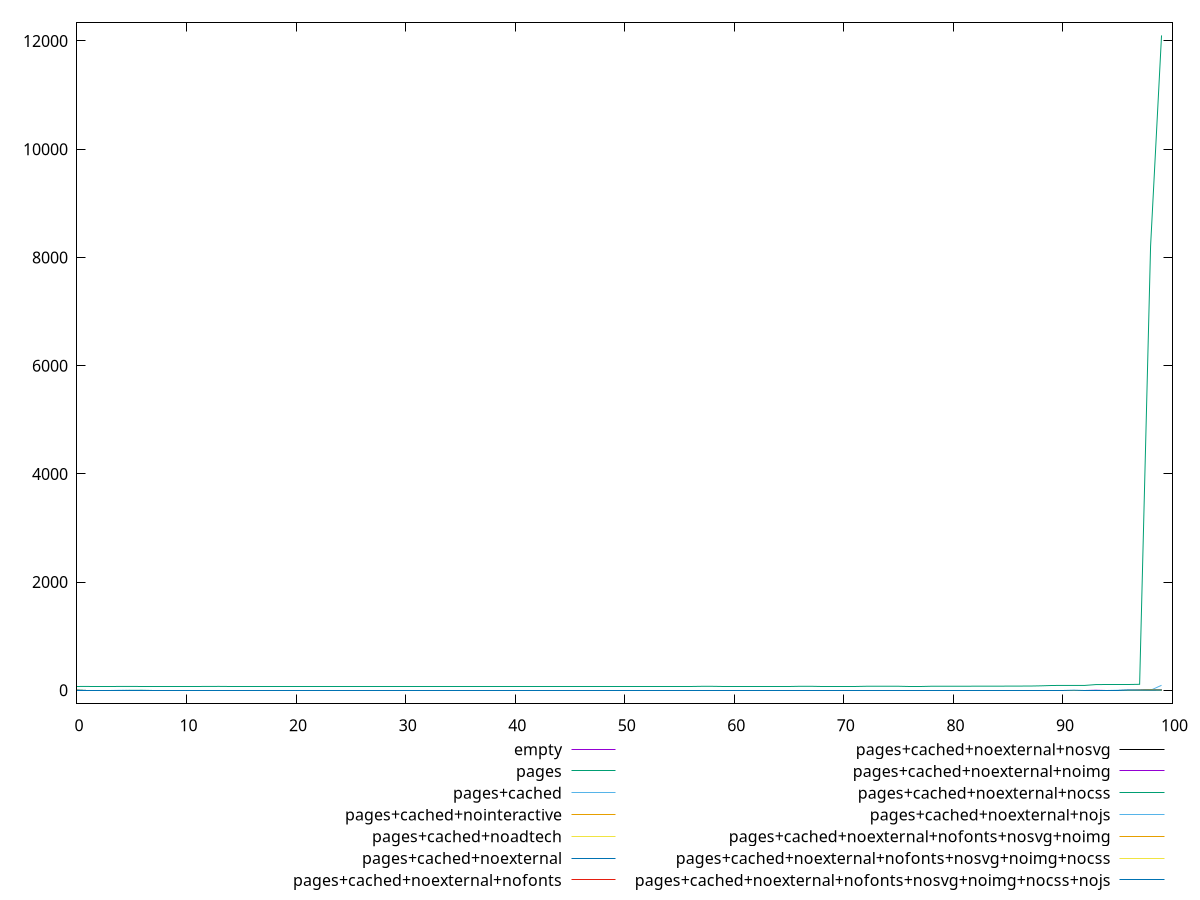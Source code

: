 reset
set terminal svg size 640, 620 enhanced background rgb 'white'
set output "reprap/server-response-time/comparison/sorted/all_raw.svg"

$empty <<EOF
0 1.0739999999999998
1 1.1360000000000001
2 1.141
3 1.145
4 1.146
5 1.158
6 1.1589999999999998
7 1.1600000000000001
8 1.174
9 1.1800000000000002
10 1.181
11 1.183
12 1.185
13 1.193
14 1.193
15 1.194
16 1.198
17 1.198
18 1.199
19 1.2029999999999998
20 1.204
21 1.208
22 1.214
23 1.2149999999999999
24 1.217
25 1.217
26 1.217
27 1.221
28 1.222
29 1.2229999999999999
30 1.223
31 1.226
32 1.227
33 1.227
34 1.2279999999999998
35 1.2280000000000002
36 1.2309999999999999
37 1.236
38 1.2360000000000002
39 1.237
40 1.238
41 1.238
42 1.239
43 1.24
44 1.241
45 1.244
46 1.245
47 1.245
48 1.25
49 1.25
50 1.252
51 1.257
52 1.2570000000000001
53 1.259
54 1.259
55 1.26
56 1.262
57 1.2630000000000001
58 1.264
59 1.266
60 1.266
61 1.268
62 1.268
63 1.27
64 1.271
65 1.273
66 1.2770000000000001
67 1.2799999999999998
68 1.286
69 1.289
70 1.2959999999999998
71 1.297
72 1.304
73 1.31
74 1.318
75 1.3250000000000002
76 1.33
77 1.332
78 1.333
79 1.333
80 1.335
81 1.337
82 1.338
83 1.3439999999999999
84 1.3619999999999999
85 1.3639999999999999
86 1.373
87 1.398
88 1.401
89 1.424
90 1.429
91 1.448
92 1.4540000000000002
93 1.458
94 1.5630000000000002
95 1.5790000000000002
96 1.584
97 1.588
98 1.684
99 8.376999999999995
EOF

$pages <<EOF
0 71.747
1 71.9
2 72.16300000000001
3 72.18599999999999
4 72.23599999999999
5 72.67099999999999
6 72.67800000000001
7 72.68499999999999
8 72.691
9 72.801
10 72.842
11 72.845
12 72.873
13 72.964
14 73.056
15 73.081
16 73.20500000000001
17 73.224
18 73.231
19 73.27199999999999
20 73.36200000000001
21 73.396
22 73.4
23 73.441
24 73.44300000000001
25 73.482
26 73.55999999999999
27 73.58800000000001
28 73.62700000000001
29 73.64999999999999
30 73.66499999999999
31 73.68900000000001
32 73.691
33 73.741
34 73.75399999999999
35 73.765
36 73.772
37 73.781
38 73.79
39 73.87299999999999
40 73.88000000000001
41 73.923
42 73.926
43 73.953
44 73.991
45 74.02
46 74.078
47 74.082
48 74.087
49 74.166
50 74.212
51 74.243
52 74.264
53 74.264
54 74.28399999999999
55 74.32300000000001
56 74.333
57 74.423
58 74.47300000000001
59 74.596
60 74.607
61 74.742
62 74.77300000000001
63 74.77799999999999
64 74.817
65 74.84400000000001
66 75.131
67 75.25
68 75.27499999999999
69 75.326
70 75.364
71 75.42
72 75.521
73 75.581
74 75.676
75 75.751
76 75.816
77 75.846
78 75.97
79 76.143
80 76.271
81 76.40400000000001
82 76.881
83 76.96900000000001
84 77.02199999999999
85 78.369
86 78.996
87 79.48100000000001
88 83.49799999999999
89 89.887
90 90.84100000000001
91 91.112
92 91.21199999999999
93 106.498
94 108.16499999999999
95 108.54700000000001
96 108.59
97 111.77499999999999
98 8211.626999999999
99 12103.054
EOF

$pagesCached <<EOF
0 1.296
1 1.307
2 1.318
3 1.338
4 1.347
5 1.355
6 1.358
7 1.359
8 1.366
9 1.3679999999999999
10 1.371
11 1.375
12 1.379
13 1.381
14 1.401
15 1.411
16 1.412
17 1.412
18 1.424
19 1.428
20 1.4309999999999998
21 1.434
22 1.4340000000000002
23 1.44
24 1.4409999999999998
25 1.441
26 1.442
27 1.4420000000000002
28 1.443
29 1.45
30 1.4500000000000002
31 1.456
32 1.462
33 1.463
34 1.463
35 1.4660000000000002
36 1.467
37 1.476
38 1.4809999999999999
39 1.482
40 1.4900000000000002
41 1.4929999999999999
42 1.5030000000000001
43 1.5050000000000001
44 1.5050000000000001
45 1.5059999999999998
46 1.507
47 1.51
48 1.513
49 1.5190000000000001
50 1.52
51 1.522
52 1.527
53 1.528
54 1.53
55 1.531
56 1.5350000000000001
57 1.538
58 1.539
59 1.5390000000000001
60 1.5579999999999998
61 1.571
62 1.572
63 1.5750000000000002
64 1.588
65 1.5950000000000002
66 1.602
67 1.611
68 1.621
69 1.627
70 1.6360000000000001
71 1.6380000000000001
72 1.649
73 1.653
74 1.653
75 1.654
76 1.6710000000000003
77 1.6789999999999998
78 1.687
79 1.7089999999999999
80 1.73
81 1.7550000000000001
82 1.7570000000000001
83 1.7619999999999998
84 1.779
85 1.7890000000000001
86 1.7939999999999998
87 1.795
88 1.8090000000000002
89 1.835
90 1.8579999999999997
91 1.8610000000000002
92 1.9000000000000004
93 1.9460000000000002
94 1.959
95 2.009
96 2.356
97 2.407
98 2.5340000000000003
99 93.489
EOF

$pagesCachedNointeractive <<EOF
0 1.218
1 1.258
2 1.282
3 1.282
4 1.293
5 1.309
6 1.311
7 1.3250000000000002
8 1.326
9 1.327
10 1.3279999999999998
11 1.33
12 1.33
13 1.332
14 1.333
15 1.334
16 1.3439999999999999
17 1.345
18 1.3519999999999999
19 1.3570000000000002
20 1.359
21 1.3719999999999999
22 1.3850000000000002
23 1.387
24 1.388
25 1.393
26 1.3980000000000001
27 1.3980000000000001
28 1.407
29 1.407
30 1.4100000000000001
31 1.411
32 1.416
33 1.418
34 1.421
35 1.424
36 1.432
37 1.434
38 1.441
39 1.4420000000000002
40 1.444
41 1.449
42 1.452
43 1.455
44 1.456
45 1.459
46 1.461
47 1.464
48 1.4649999999999999
49 1.473
50 1.476
51 1.48
52 1.4820000000000002
53 1.486
54 1.4909999999999999
55 1.5110000000000001
56 1.5130000000000001
57 1.5180000000000002
58 1.52
59 1.521
60 1.521
61 1.528
62 1.548
63 1.549
64 1.5510000000000002
65 1.553
66 1.569
67 1.573
68 1.578
69 1.58
70 1.596
71 1.6
72 1.62
73 1.6310000000000002
74 1.6510000000000002
75 1.653
76 1.655
77 1.6600000000000001
78 1.679
79 1.685
80 1.688
81 1.718
82 1.7219999999999998
83 1.7240000000000002
84 1.73
85 1.732
86 1.7440000000000002
87 1.7530000000000001
88 1.7610000000000001
89 1.772
90 1.773
91 1.774
92 1.826
93 1.848
94 1.857
95 1.912
96 1.936
97 2.111
98 2.234
99 2.363
EOF

$pagesCachedNoadtech <<EOF
0 1.288
1 1.3019999999999998
2 1.3059999999999998
3 1.318
4 1.321
5 1.3259999999999998
6 1.3279999999999998
7 1.3359999999999999
8 1.344
9 1.3459999999999999
10 1.347
11 1.3479999999999999
12 1.349
13 1.353
14 1.3559999999999999
15 1.3719999999999999
16 1.3780000000000001
17 1.3809999999999998
18 1.381
19 1.3820000000000001
20 1.388
21 1.389
22 1.389
23 1.393
24 1.403
25 1.408
26 1.4080000000000001
27 1.409
28 1.413
29 1.423
30 1.423
31 1.424
32 1.427
33 1.431
34 1.439
35 1.45
36 1.451
37 1.464
38 1.467
39 1.476
40 1.488
41 1.489
42 1.4989999999999999
43 1.5170000000000001
44 1.535
45 1.541
46 1.5719999999999998
47 1.5839999999999999
48 1.596
49 1.6059999999999999
50 1.6070000000000002
51 1.619
52 1.6320000000000001
53 1.645
54 1.649
55 1.6540000000000001
56 1.663
57 1.6660000000000001
58 1.676
59 1.6829999999999998
60 1.686
61 1.6899999999999997
62 1.6940000000000002
63 1.7079999999999997
64 1.71
65 1.711
66 1.7189999999999999
67 1.719
68 1.7219999999999998
69 1.7280000000000002
70 1.7339999999999998
71 1.74
72 1.757
73 1.7659999999999998
74 1.766
75 1.774
76 1.7770000000000001
77 1.779
78 1.782
79 1.8030000000000002
80 1.815
81 1.8400000000000003
82 1.866
83 1.8869999999999998
84 1.9070000000000003
85 1.9130000000000003
86 1.9169999999999998
87 1.9259999999999997
88 1.949
89 1.9580000000000002
90 1.9700000000000002
91 2.0050000000000003
92 2.065
93 2.101
94 2.119
95 2.144
96 2.162
97 2.204
98 2.209
99 2.319
EOF

$pagesCachedNoexternal <<EOF
0 1.274
1 1.31
2 1.3339999999999999
3 1.334
4 1.337
5 1.363
6 1.367
7 1.374
8 1.3800000000000001
9 1.3860000000000001
10 1.3860000000000001
11 1.3940000000000001
12 1.3940000000000001
13 1.397
14 1.408
15 1.4180000000000001
16 1.4269999999999998
17 1.44
18 1.442
19 1.449
20 1.455
21 1.458
22 1.46
23 1.462
24 1.465
25 1.526
26 1.557
27 1.565
28 1.591
29 1.592
30 1.602
31 1.614
32 1.617
33 1.624
34 1.6260000000000001
35 1.6280000000000001
36 1.634
37 1.6480000000000001
38 1.6660000000000001
39 1.6680000000000001
40 1.685
41 1.693
42 1.6949999999999998
43 1.695
44 1.6969999999999998
45 1.713
46 1.714
47 1.73
48 1.7459999999999998
49 1.7530000000000001
50 1.7550000000000003
51 1.7670000000000001
52 1.7779999999999998
53 1.781
54 1.7880000000000003
55 1.7950000000000002
56 1.81
57 1.818
58 1.8180000000000003
59 1.826
60 1.827
61 1.8440000000000003
62 1.847
63 1.8470000000000002
64 1.85
65 1.9160000000000001
66 1.936
67 1.9509999999999998
68 1.9529999999999998
69 1.9660000000000002
70 1.9759999999999998
71 1.9799999999999998
72 1.9810000000000003
73 1.994
74 1.9960000000000002
75 2.036
76 2.045
77 2.069
78 2.086
79 2.0949999999999998
80 2.101
81 2.102
82 2.106
83 2.1079999999999997
84 2.1149999999999998
85 2.148
86 2.151
87 2.1690000000000005
88 2.1719999999999997
89 2.178
90 2.202
91 2.207
92 2.2449999999999997
93 2.291
94 2.301
95 2.369
96 2.378
97 2.411
98 2.657
99 2.838
EOF

$pagesCachedNoexternalNofonts <<EOF
0 1.266
1 1.272
2 1.278
3 1.297
4 1.2970000000000002
5 1.303
6 1.3119999999999998
7 1.3119999999999998
8 1.327
9 1.337
10 1.3399999999999999
11 1.342
12 1.343
13 1.3439999999999999
14 1.352
15 1.355
16 1.359
17 1.36
18 1.366
19 1.373
20 1.377
21 1.377
22 1.378
23 1.378
24 1.3780000000000001
25 1.39
26 1.393
27 1.3940000000000001
28 1.4
29 1.409
30 1.423
31 1.424
32 1.4580000000000002
33 1.465
34 1.467
35 1.4689999999999999
36 1.482
37 1.484
38 1.495
39 1.498
40 1.5100000000000002
41 1.575
42 1.5899999999999999
43 1.596
44 1.603
45 1.6169999999999998
46 1.6369999999999998
47 1.6440000000000001
48 1.648
49 1.653
50 1.655
51 1.6580000000000001
52 1.666
53 1.6939999999999997
54 1.6999999999999997
55 1.71
56 1.7100000000000002
57 1.713
58 1.717
59 1.717
60 1.718
61 1.7189999999999999
62 1.733
63 1.7379999999999998
64 1.7479999999999998
65 1.757
66 1.7570000000000001
67 1.7740000000000002
68 1.7759999999999998
69 1.776
70 1.8059999999999998
71 1.8089999999999997
72 1.818
73 1.82
74 1.838
75 1.856
76 1.8659999999999999
77 1.866
78 1.8719999999999999
79 1.896
80 1.8980000000000001
81 1.9000000000000001
82 1.9050000000000002
83 1.914
84 1.9149999999999998
85 1.9149999999999998
86 1.978
87 1.984
88 1.988
89 2
90 2.0010000000000003
91 2.0909999999999997
92 2.122
93 2.167
94 2.17
95 2.198
96 2.1999999999999997
97 2.205
98 2.3729999999999998
99 2.622
EOF

$pagesCachedNoexternalNosvg <<EOF
0 1.327
1 1.347
2 1.356
3 1.361
4 1.3699999999999999
5 1.3719999999999999
6 1.373
7 1.374
8 1.377
9 1.3840000000000001
10 1.4129999999999998
11 1.426
12 1.4469999999999998
13 1.4819999999999998
14 1.508
15 1.556
16 1.556
17 1.564
18 1.58
19 1.601
20 1.605
21 1.609
22 1.613
23 1.616
24 1.6199999999999999
25 1.622
26 1.625
27 1.6260000000000001
28 1.628
29 1.6280000000000001
30 1.636
31 1.654
32 1.662
33 1.675
34 1.68
35 1.6879999999999997
36 1.6969999999999998
37 1.7079999999999997
38 1.7099999999999997
39 1.716
40 1.723
41 1.7249999999999999
42 1.7260000000000002
43 1.7309999999999999
44 1.7309999999999999
45 1.7329999999999999
46 1.7339999999999998
47 1.7449999999999999
48 1.7530000000000001
49 1.754
50 1.7810000000000001
51 1.7819999999999998
52 1.783
53 1.802
54 1.807
55 1.8070000000000002
56 1.809
57 1.819
58 1.82
59 1.827
60 1.835
61 1.8399999999999999
62 1.8850000000000002
63 1.8860000000000001
64 1.892
65 1.8940000000000001
66 1.904
67 1.911
68 1.917
69 1.9219999999999997
70 1.9280000000000002
71 1.941
72 1.943
73 1.9469999999999998
74 1.955
75 1.985
76 1.985
77 1.985
78 1.9889999999999999
79 2.001
80 2.042
81 2.0429999999999997
82 2.0429999999999997
83 2.047
84 2.068
85 2.069
86 2.0709999999999997
87 2.075
88 2.085
89 2.108
90 2.1199999999999997
91 2.134
92 2.162
93 2.22
94 2.25
95 2.255
96 2.354
97 2.385
98 2.465
99 2.575
EOF

$pagesCachedNoexternalNoimg <<EOF
0 1.319
1 1.319
2 1.3299999999999998
3 1.331
4 1.332
5 1.339
6 1.3399999999999999
7 1.359
8 1.4020000000000001
9 1.4060000000000001
10 1.412
11 1.414
12 1.416
13 1.417
14 1.42
15 1.428
16 1.4529999999999998
17 1.4789999999999999
18 1.502
19 1.516
20 1.5379999999999998
21 1.5459999999999998
22 1.583
23 1.59
24 1.5990000000000002
25 1.601
26 1.613
27 1.623
28 1.625
29 1.6340000000000001
30 1.651
31 1.6789999999999998
32 1.6820000000000002
33 1.6849999999999998
34 1.6849999999999998
35 1.7020000000000002
36 1.703
37 1.71
38 1.718
39 1.721
40 1.723
41 1.723
42 1.727
43 1.7369999999999999
44 1.738
45 1.7389999999999999
46 1.7469999999999999
47 1.749
48 1.7510000000000001
49 1.752
50 1.752
51 1.753
52 1.758
53 1.78
54 1.7889999999999997
55 1.793
56 1.7939999999999998
57 1.795
58 1.7959999999999998
59 1.7979999999999998
60 1.7979999999999998
61 1.8019999999999998
62 1.804
63 1.8079999999999998
64 1.808
65 1.8179999999999998
66 1.8179999999999998
67 1.827
68 1.8399999999999999
69 1.84
70 1.845
71 1.867
72 1.902
73 1.927
74 1.936
75 1.946
76 1.961
77 1.961
78 1.9709999999999999
79 1.9770000000000003
80 1.978
81 1.9819999999999998
82 2.0010000000000003
83 2.036
84 2.048
85 2.058
86 2.083
87 2.0980000000000003
88 2.125
89 2.1279999999999997
90 2.141
91 2.182
92 2.2399999999999998
93 2.3120000000000003
94 2.3680000000000003
95 2.421
96 2.4739999999999998
97 2.524
98 2.531
99 2.7710000000000004
EOF

$pagesCachedNoexternalNocss <<EOF
0 1.338
1 1.36
2 1.375
3 1.378
4 1.417
5 1.502
6 1.6159999999999999
7 1.62
8 1.624
9 1.629
10 1.63
11 1.6319999999999997
12 1.634
13 1.6380000000000001
14 1.6390000000000002
15 1.6420000000000001
16 1.645
17 1.649
18 1.656
19 1.659
20 1.659
21 1.6640000000000001
22 1.665
23 1.6680000000000001
24 1.67
25 1.672
26 1.6729999999999998
27 1.6769999999999998
28 1.693
29 1.6989999999999998
30 1.699
31 1.7009999999999998
32 1.7029999999999998
33 1.703
34 1.7040000000000002
35 1.7079999999999997
36 1.713
37 1.7149999999999999
38 1.72
39 1.7240000000000002
40 1.7249999999999999
41 1.726
42 1.727
43 1.7309999999999999
44 1.734
45 1.7369999999999999
46 1.745
47 1.7479999999999998
48 1.7480000000000002
49 1.7500000000000002
50 1.751
51 1.752
52 1.7550000000000001
53 1.7599999999999998
54 1.7610000000000001
55 1.7650000000000001
56 1.775
57 1.7779999999999998
58 1.779
59 1.792
60 1.7929999999999997
61 1.794
62 1.799
63 1.808
64 1.811
65 1.8270000000000002
66 1.829
67 1.8399999999999999
68 1.843
69 1.8439999999999999
70 1.8510000000000002
71 1.862
72 1.863
73 1.8659999999999999
74 1.8800000000000001
75 1.8840000000000001
76 1.885
77 1.895
78 1.9060000000000001
79 1.925
80 1.932
81 1.934
82 1.9450000000000003
83 1.951
84 1.961
85 1.978
86 2.008
87 2.022
88 2.045
89 2.065
90 2.074
91 2.092
92 2.0949999999999998
93 2.108
94 2.1260000000000003
95 2.195
96 2.2459999999999996
97 2.253
98 2.354
99 2.473
EOF

$pagesCachedNoexternalNojs <<EOF
0 1.414
1 1.437
2 1.4829999999999999
3 1.5
4 1.614
5 1.645
6 1.646
7 1.651
8 1.655
9 1.66
10 1.665
11 1.6679999999999997
12 1.673
13 1.6879999999999997
14 1.6880000000000002
15 1.694
16 1.6949999999999998
17 1.703
18 1.707
19 1.709
20 1.7119999999999997
21 1.714
22 1.7140000000000002
23 1.7199999999999998
24 1.7270000000000003
25 1.746
26 1.7500000000000002
27 1.751
28 1.7510000000000001
29 1.7559999999999998
30 1.7619999999999998
31 1.762
32 1.764
33 1.7690000000000001
34 1.7710000000000001
35 1.7760000000000002
36 1.7930000000000001
37 1.794
38 1.8029999999999997
39 1.803
40 1.8099999999999998
41 1.815
42 1.8190000000000002
43 1.826
44 1.828
45 1.8280000000000003
46 1.8320000000000003
47 1.836
48 1.8449999999999998
49 1.8469999999999998
50 1.851
51 1.8519999999999999
52 1.852
53 1.852
54 1.853
55 1.855
56 1.861
57 1.866
58 1.87
59 1.875
60 1.879
61 1.8810000000000002
62 1.8860000000000001
63 1.9019999999999997
64 1.905
65 1.917
66 1.9200000000000002
67 1.921
68 1.9269999999999998
69 1.9289999999999998
70 1.935
71 1.939
72 1.9410000000000003
73 1.9419999999999997
74 1.9419999999999997
75 1.944
76 1.9489999999999998
77 1.955
78 1.9569999999999999
79 1.9620000000000002
80 1.97
81 1.9820000000000002
82 1.993
83 2
84 2.01
85 2.013
86 2.0279999999999996
87 2.042
88 2.044
89 2.053
90 2.057
91 2.079
92 2.086
93 2.112
94 2.115
95 2.16
96 2.226
97 2.343
98 2.347
99 2.398
EOF

$pagesCachedNoexternalNofontsNosvgNoimg <<EOF
0 1.273
1 1.307
2 1.321
3 1.328
4 1.332
5 1.335
6 1.3439999999999999
7 1.3490000000000002
8 1.3499999999999999
9 1.351
10 1.352
11 1.3639999999999999
12 1.371
13 1.377
14 1.3780000000000001
15 1.383
16 1.385
17 1.39
18 1.392
19 1.407
20 1.4220000000000002
21 1.431
22 1.442
23 1.4589999999999999
24 1.46
25 1.466
26 1.474
27 1.4889999999999999
28 1.499
29 1.526
30 1.529
31 1.5379999999999998
32 1.542
33 1.556
34 1.556
35 1.567
36 1.573
37 1.611
38 1.614
39 1.6159999999999999
40 1.622
41 1.625
42 1.6280000000000001
43 1.637
44 1.6460000000000001
45 1.6480000000000001
46 1.6519999999999997
47 1.669
48 1.6849999999999998
49 1.6909999999999998
50 1.6929999999999998
51 1.6960000000000002
52 1.697
53 1.7029999999999998
54 1.7029999999999998
55 1.7089999999999999
56 1.7089999999999999
57 1.718
58 1.723
59 1.727
60 1.729
61 1.729
62 1.7309999999999999
63 1.732
64 1.737
65 1.7550000000000003
66 1.774
67 1.774
68 1.782
69 1.7839999999999998
70 1.793
71 1.797
72 1.8079999999999998
73 1.8219999999999998
74 1.835
75 1.8439999999999999
76 1.8439999999999999
77 1.8739999999999999
78 1.8760000000000001
79 1.8840000000000001
80 1.889
81 1.8900000000000001
82 1.9089999999999998
83 1.924
84 1.9349999999999998
85 1.94
86 1.955
87 1.9599999999999997
88 1.9649999999999999
89 1.9729999999999999
90 2.002
91 2.018
92 2.1470000000000002
93 2.166
94 2.174
95 2.176
96 2.178
97 2.207
98 2.307
99 2.58
EOF

$pagesCachedNoexternalNofontsNosvgNoimgNocss <<EOF
0 1.262
1 1.27
2 1.277
3 1.28
4 1.286
5 1.2950000000000002
6 1.296
7 1.325
8 1.343
9 1.3439999999999999
10 1.355
11 1.3579999999999999
12 1.359
13 1.374
14 1.375
15 1.379
16 1.383
17 1.386
18 1.388
19 1.388
20 1.399
21 1.407
22 1.4100000000000001
23 1.4180000000000001
24 1.431
25 1.436
26 1.438
27 1.457
28 1.4629999999999999
29 1.465
30 1.4660000000000002
31 1.47
32 1.475
33 1.481
34 1.4869999999999999
35 1.4909999999999999
36 1.543
37 1.55
38 1.554
39 1.613
40 1.6400000000000001
41 1.6400000000000001
42 1.6549999999999998
43 1.661
44 1.661
45 1.6640000000000001
46 1.68
47 1.6860000000000002
48 1.693
49 1.694
50 1.698
51 1.705
52 1.71
53 1.711
54 1.7139999999999997
55 1.7139999999999997
56 1.719
57 1.738
58 1.7420000000000002
59 1.752
60 1.755
61 1.7700000000000002
62 1.774
63 1.7799999999999998
64 1.785
65 1.7850000000000001
66 1.793
67 1.798
68 1.8169999999999997
69 1.8309999999999997
70 1.8319999999999999
71 1.842
72 1.87
73 1.8709999999999998
74 1.883
75 1.893
76 1.8980000000000001
77 1.899
78 1.925
79 1.9309999999999998
80 1.932
81 1.937
82 1.946
83 1.959
84 1.97
85 1.98
86 1.9929999999999999
87 2.0490000000000004
88 2.0759999999999996
89 2.082
90 2.086
91 2.094
92 2.1239999999999997
93 2.195
94 2.1990000000000003
95 2.204
96 2.229
97 2.237
98 2.455
99 2.558
EOF

$pagesCachedNoexternalNofontsNosvgNoimgNocssNojs <<EOF
0 1.268
1 1.2710000000000001
2 1.278
3 1.309
4 1.311
5 1.312
6 1.313
7 1.313
8 1.318
9 1.321
10 1.3259999999999998
11 1.338
12 1.34
13 1.349
14 1.349
15 1.351
16 1.351
17 1.355
18 1.359
19 1.361
20 1.363
21 1.363
22 1.364
23 1.3659999999999999
24 1.368
25 1.371
26 1.371
27 1.375
28 1.379
29 1.383
30 1.388
31 1.401
32 1.4020000000000001
33 1.4060000000000001
34 1.408
35 1.4160000000000001
36 1.432
37 1.4369999999999998
38 1.438
39 1.448
40 1.4769999999999999
41 1.48
42 1.4849999999999999
43 1.486
44 1.493
45 1.519
46 1.524
47 1.533
48 1.552
49 1.566
50 1.575
51 1.607
52 1.611
53 1.6139999999999999
54 1.6190000000000002
55 1.625
56 1.637
57 1.639
58 1.6620000000000001
59 1.6670000000000003
60 1.6819999999999997
61 1.687
62 1.694
63 1.6969999999999998
64 1.701
65 1.707
66 1.742
67 1.743
68 1.7510000000000001
69 1.7579999999999998
70 1.76
71 1.768
72 1.7719999999999998
73 1.7740000000000002
74 1.779
75 1.7910000000000001
76 1.8039999999999998
77 1.808
78 1.8139999999999998
79 1.831
80 1.8359999999999999
81 1.8359999999999999
82 1.839
83 1.8439999999999999
84 1.849
85 1.8679999999999999
86 1.951
87 1.9619999999999997
88 1.9980000000000002
89 2.051
90 2.053
91 2.118
92 2.1759999999999997
93 2.196
94 2.221
95 2.255
96 2.298
97 2.406
98 2.492
99 3.088
EOF

set key outside below
set yrange [-240.9656:12345.0936]

plot \
  $empty title "empty" with line, \
  $pages title "pages" with line, \
  $pagesCached title "pages+cached" with line, \
  $pagesCachedNointeractive title "pages+cached+nointeractive" with line, \
  $pagesCachedNoadtech title "pages+cached+noadtech" with line, \
  $pagesCachedNoexternal title "pages+cached+noexternal" with line, \
  $pagesCachedNoexternalNofonts title "pages+cached+noexternal+nofonts" with line, \
  $pagesCachedNoexternalNosvg title "pages+cached+noexternal+nosvg" with line, \
  $pagesCachedNoexternalNoimg title "pages+cached+noexternal+noimg" with line, \
  $pagesCachedNoexternalNocss title "pages+cached+noexternal+nocss" with line, \
  $pagesCachedNoexternalNojs title "pages+cached+noexternal+nojs" with line, \
  $pagesCachedNoexternalNofontsNosvgNoimg title "pages+cached+noexternal+nofonts+nosvg+noimg" with line, \
  $pagesCachedNoexternalNofontsNosvgNoimgNocss title "pages+cached+noexternal+nofonts+nosvg+noimg+nocss" with line, \
  $pagesCachedNoexternalNofontsNosvgNoimgNocssNojs title "pages+cached+noexternal+nofonts+nosvg+noimg+nocss+nojs" with line, \


reset